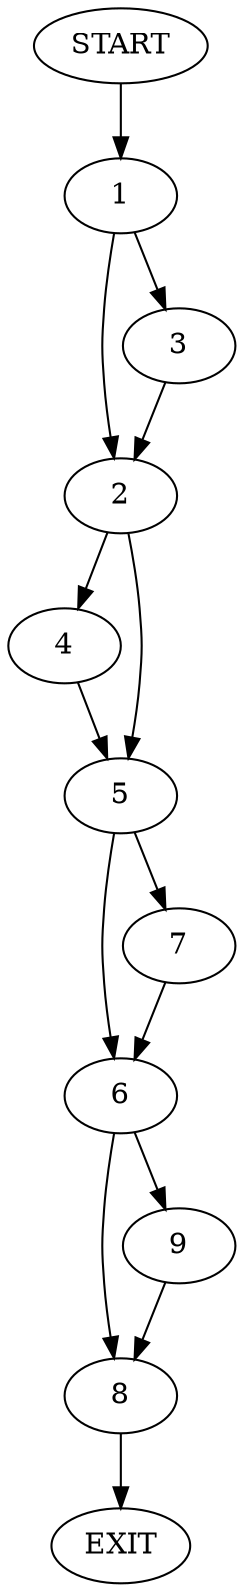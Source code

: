 digraph {
0 [label="START"]
10 [label="EXIT"]
0 -> 1
1 -> 2
1 -> 3
3 -> 2
2 -> 4
2 -> 5
4 -> 5
5 -> 6
5 -> 7
6 -> 8
6 -> 9
7 -> 6
9 -> 8
8 -> 10
}
